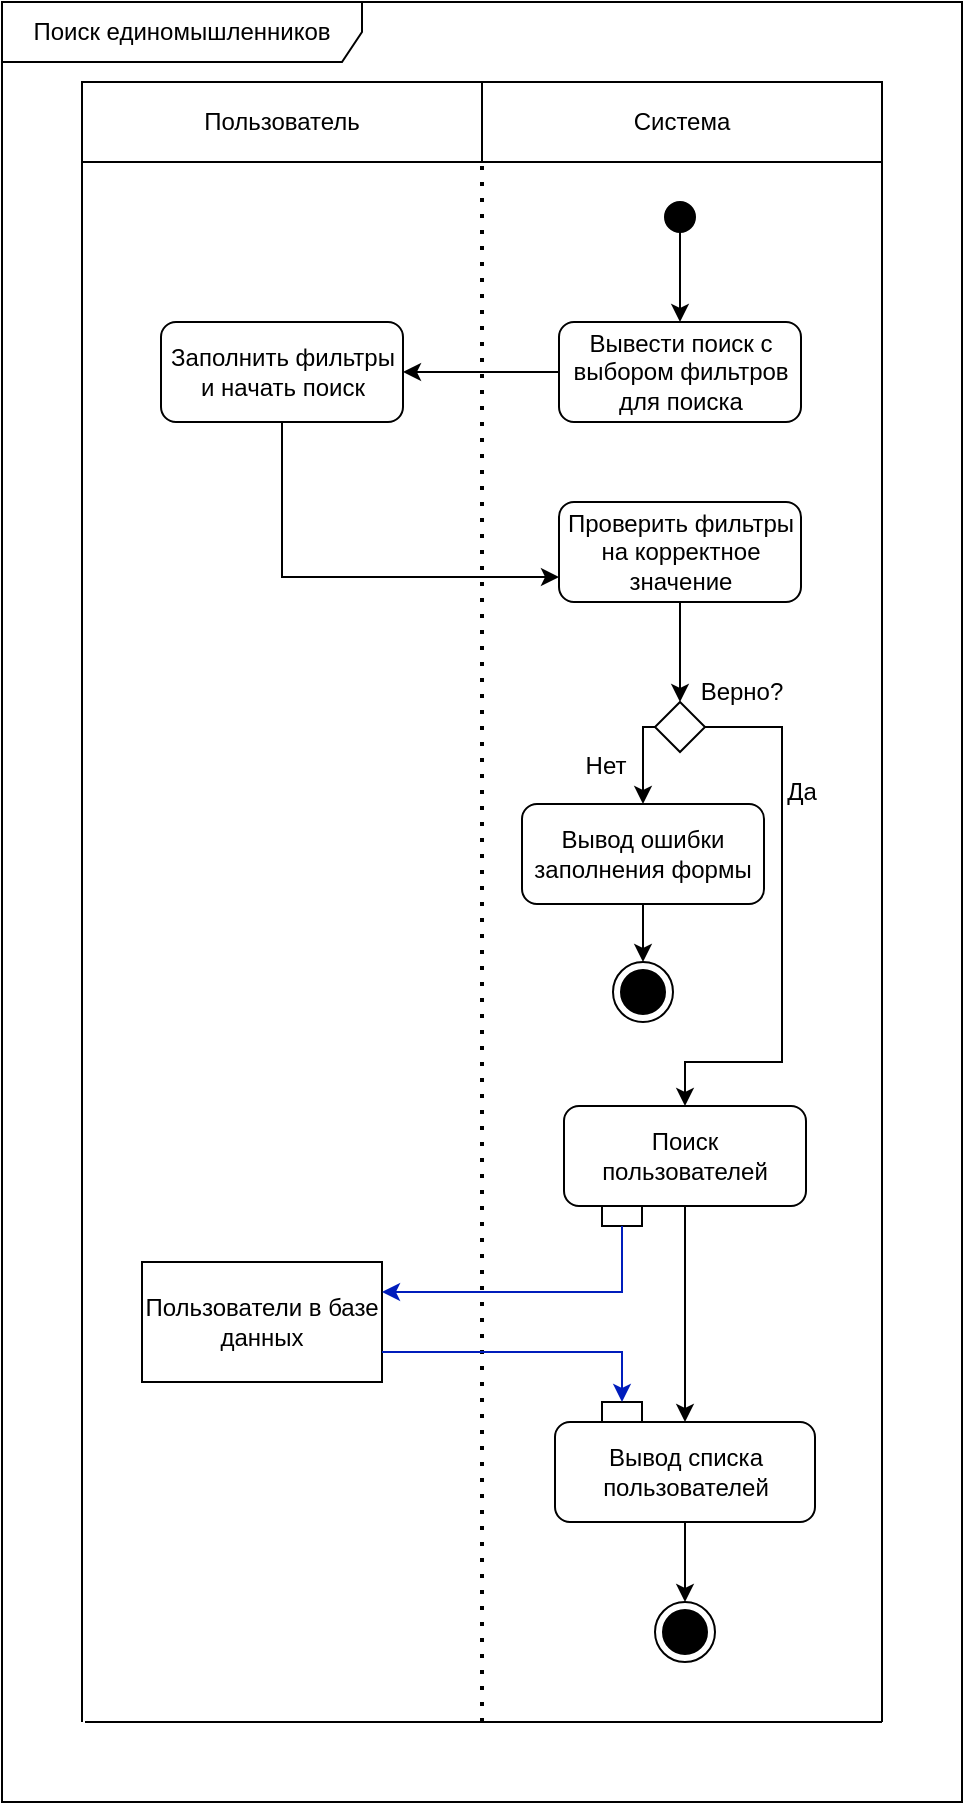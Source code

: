 <mxfile version="22.1.7" type="device">
  <diagram id="RIsx4OWrCgGug_Piqi56" name="Страница — 1">
    <mxGraphModel dx="415" dy="729" grid="1" gridSize="10" guides="1" tooltips="1" connect="1" arrows="1" fold="1" page="1" pageScale="1" pageWidth="827" pageHeight="1169" math="0" shadow="0">
      <root>
        <mxCell id="0" />
        <mxCell id="1" parent="0" />
        <mxCell id="4a9bZZS92-BhcnEdYSsW-15" value="" style="ellipse;fillColor=strokeColor;html=1;" parent="1" vertex="1">
          <mxGeometry x="371.5" y="100" width="15" height="15" as="geometry" />
        </mxCell>
        <mxCell id="4a9bZZS92-BhcnEdYSsW-21" value="Пользователь" style="text;html=1;strokeColor=default;fillColor=none;align=center;verticalAlign=middle;whiteSpace=wrap;rounded=0;" parent="1" vertex="1">
          <mxGeometry x="80" y="40" width="200" height="40" as="geometry" />
        </mxCell>
        <mxCell id="4a9bZZS92-BhcnEdYSsW-22" value="Система" style="text;html=1;strokeColor=default;fillColor=none;align=center;verticalAlign=middle;whiteSpace=wrap;rounded=0;" parent="1" vertex="1">
          <mxGeometry x="280" y="40" width="200" height="40" as="geometry" />
        </mxCell>
        <mxCell id="4a9bZZS92-BhcnEdYSsW-24" value="" style="endArrow=classic;html=1;rounded=0;exitX=0.5;exitY=1;exitDx=0;exitDy=0;" parent="1" source="4a9bZZS92-BhcnEdYSsW-15" edge="1">
          <mxGeometry width="50" height="50" relative="1" as="geometry">
            <mxPoint x="339" y="350" as="sourcePoint" />
            <mxPoint x="379" y="160" as="targetPoint" />
          </mxGeometry>
        </mxCell>
        <mxCell id="4a9bZZS92-BhcnEdYSsW-26" value="Вывести поиск с выбором фильтров для поиска" style="text;html=1;strokeColor=default;fillColor=none;align=center;verticalAlign=middle;whiteSpace=wrap;rounded=1;" parent="1" vertex="1">
          <mxGeometry x="318.5" y="160" width="121" height="50" as="geometry" />
        </mxCell>
        <mxCell id="4a9bZZS92-BhcnEdYSsW-27" value="" style="endArrow=classic;html=1;rounded=0;exitX=0;exitY=0.5;exitDx=0;exitDy=0;entryX=1;entryY=0.5;entryDx=0;entryDy=0;" parent="1" source="4a9bZZS92-BhcnEdYSsW-26" target="4a9bZZS92-BhcnEdYSsW-28" edge="1">
          <mxGeometry width="50" height="50" relative="1" as="geometry">
            <mxPoint x="320" y="350" as="sourcePoint" />
            <mxPoint x="240" y="185" as="targetPoint" />
          </mxGeometry>
        </mxCell>
        <mxCell id="4a9bZZS92-BhcnEdYSsW-28" value="Заполнить фильтры и начать поиск" style="text;html=1;strokeColor=default;fillColor=none;align=center;verticalAlign=middle;whiteSpace=wrap;rounded=1;" parent="1" vertex="1">
          <mxGeometry x="119.5" y="160" width="121" height="50" as="geometry" />
        </mxCell>
        <mxCell id="4a9bZZS92-BhcnEdYSsW-29" value="" style="endArrow=classic;html=1;rounded=0;exitX=0.5;exitY=1;exitDx=0;exitDy=0;entryX=0;entryY=0.75;entryDx=0;entryDy=0;edgeStyle=orthogonalEdgeStyle;" parent="1" source="4a9bZZS92-BhcnEdYSsW-28" target="4a9bZZS92-BhcnEdYSsW-30" edge="1">
          <mxGeometry width="50" height="50" relative="1" as="geometry">
            <mxPoint x="310" y="195" as="sourcePoint" />
            <mxPoint x="270" y="280" as="targetPoint" />
          </mxGeometry>
        </mxCell>
        <mxCell id="4a9bZZS92-BhcnEdYSsW-30" value="Проверить фильтры на корректное значение" style="text;html=1;strokeColor=default;fillColor=none;align=center;verticalAlign=middle;whiteSpace=wrap;rounded=1;" parent="1" vertex="1">
          <mxGeometry x="318.5" y="250" width="121" height="50" as="geometry" />
        </mxCell>
        <mxCell id="4a9bZZS92-BhcnEdYSsW-31" value="" style="endArrow=classic;html=1;rounded=0;exitX=0.5;exitY=1;exitDx=0;exitDy=0;entryX=0.5;entryY=0;entryDx=0;entryDy=0;" parent="1" source="4a9bZZS92-BhcnEdYSsW-30" target="4a9bZZS92-BhcnEdYSsW-32" edge="1">
          <mxGeometry width="50" height="50" relative="1" as="geometry">
            <mxPoint x="383" y="450" as="sourcePoint" />
            <mxPoint x="379" y="350" as="targetPoint" />
          </mxGeometry>
        </mxCell>
        <mxCell id="4a9bZZS92-BhcnEdYSsW-35" style="edgeStyle=orthogonalEdgeStyle;rounded=0;orthogonalLoop=1;jettySize=auto;html=1;exitX=1;exitY=0.5;exitDx=0;exitDy=0;entryX=0.5;entryY=0;entryDx=0;entryDy=0;" parent="1" source="4a9bZZS92-BhcnEdYSsW-32" edge="1">
          <mxGeometry relative="1" as="geometry">
            <mxPoint x="381.5" y="552" as="targetPoint" />
            <Array as="points">
              <mxPoint x="430" y="363" />
              <mxPoint x="430" y="530" />
              <mxPoint x="382" y="530" />
            </Array>
          </mxGeometry>
        </mxCell>
        <mxCell id="4a9bZZS92-BhcnEdYSsW-36" style="edgeStyle=orthogonalEdgeStyle;rounded=0;orthogonalLoop=1;jettySize=auto;html=1;exitX=0.5;exitY=1;exitDx=0;exitDy=0;entryX=0.5;entryY=0;entryDx=0;entryDy=0;" parent="1" source="4a9bZZS92-BhcnEdYSsW-55" target="4a9bZZS92-BhcnEdYSsW-40" edge="1">
          <mxGeometry relative="1" as="geometry">
            <mxPoint x="329" y="420" as="targetPoint" />
          </mxGeometry>
        </mxCell>
        <mxCell id="4a9bZZS92-BhcnEdYSsW-32" value="" style="rhombus;whiteSpace=wrap;html=1;" parent="1" vertex="1">
          <mxGeometry x="366.5" y="350" width="25" height="25" as="geometry" />
        </mxCell>
        <mxCell id="4a9bZZS92-BhcnEdYSsW-37" value="Верно?" style="text;html=1;strokeColor=none;fillColor=none;align=center;verticalAlign=middle;whiteSpace=wrap;rounded=0;" parent="1" vertex="1">
          <mxGeometry x="379.5" y="330" width="60" height="30" as="geometry" />
        </mxCell>
        <mxCell id="4a9bZZS92-BhcnEdYSsW-38" value="Нет" style="text;html=1;strokeColor=none;fillColor=none;align=center;verticalAlign=middle;whiteSpace=wrap;rounded=0;" parent="1" vertex="1">
          <mxGeometry x="312" y="367" width="60" height="30" as="geometry" />
        </mxCell>
        <mxCell id="4a9bZZS92-BhcnEdYSsW-39" value="Да" style="text;html=1;strokeColor=none;fillColor=none;align=center;verticalAlign=middle;whiteSpace=wrap;rounded=0;" parent="1" vertex="1">
          <mxGeometry x="410" y="380" width="60" height="30" as="geometry" />
        </mxCell>
        <mxCell id="4a9bZZS92-BhcnEdYSsW-40" value="" style="ellipse;html=1;shape=endState;fillColor=strokeColor;" parent="1" vertex="1">
          <mxGeometry x="345.5" y="480" width="30" height="30" as="geometry" />
        </mxCell>
        <mxCell id="4a9bZZS92-BhcnEdYSsW-41" value="" style="endArrow=none;dashed=1;html=1;dashPattern=1 3;strokeWidth=2;rounded=0;entryX=0;entryY=1;entryDx=0;entryDy=0;" parent="1" target="4a9bZZS92-BhcnEdYSsW-22" edge="1">
          <mxGeometry width="50" height="50" relative="1" as="geometry">
            <mxPoint x="280" y="860" as="sourcePoint" />
            <mxPoint x="370" y="300" as="targetPoint" />
          </mxGeometry>
        </mxCell>
        <mxCell id="4a9bZZS92-BhcnEdYSsW-43" value="" style="endArrow=none;html=1;rounded=0;entryX=0;entryY=1;entryDx=0;entryDy=0;" parent="1" target="4a9bZZS92-BhcnEdYSsW-21" edge="1">
          <mxGeometry width="50" height="50" relative="1" as="geometry">
            <mxPoint x="80" y="860" as="sourcePoint" />
            <mxPoint x="370" y="300" as="targetPoint" />
          </mxGeometry>
        </mxCell>
        <mxCell id="4a9bZZS92-BhcnEdYSsW-46" value="Поиск пользователей" style="text;html=1;strokeColor=default;fillColor=none;align=center;verticalAlign=middle;whiteSpace=wrap;rounded=1;" parent="1" vertex="1">
          <mxGeometry x="321" y="552" width="121" height="50" as="geometry" />
        </mxCell>
        <mxCell id="4a9bZZS92-BhcnEdYSsW-47" value="" style="endArrow=classic;html=1;rounded=0;exitX=0.5;exitY=1;exitDx=0;exitDy=0;entryX=0.5;entryY=0;entryDx=0;entryDy=0;" parent="1" source="4a9bZZS92-BhcnEdYSsW-46" target="4a9bZZS92-BhcnEdYSsW-72" edge="1">
          <mxGeometry width="50" height="50" relative="1" as="geometry">
            <mxPoint x="585.5" y="622" as="sourcePoint" />
            <mxPoint x="382" y="644" as="targetPoint" />
          </mxGeometry>
        </mxCell>
        <mxCell id="4a9bZZS92-BhcnEdYSsW-56" value="" style="edgeStyle=orthogonalEdgeStyle;rounded=0;orthogonalLoop=1;jettySize=auto;html=1;exitX=0;exitY=0.5;exitDx=0;exitDy=0;entryX=0.5;entryY=0;entryDx=0;entryDy=0;" parent="1" source="4a9bZZS92-BhcnEdYSsW-32" target="4a9bZZS92-BhcnEdYSsW-55" edge="1">
          <mxGeometry relative="1" as="geometry">
            <mxPoint x="325" y="480" as="targetPoint" />
            <mxPoint x="367" y="363" as="sourcePoint" />
          </mxGeometry>
        </mxCell>
        <mxCell id="4a9bZZS92-BhcnEdYSsW-55" value="Вывод ошибки заполнения формы" style="text;html=1;strokeColor=default;fillColor=none;align=center;verticalAlign=middle;whiteSpace=wrap;rounded=1;" parent="1" vertex="1">
          <mxGeometry x="300" y="401" width="121" height="50" as="geometry" />
        </mxCell>
        <mxCell id="4a9bZZS92-BhcnEdYSsW-60" value="" style="endArrow=none;html=1;rounded=0;entryX=0;entryY=1;entryDx=0;entryDy=0;" parent="1" edge="1">
          <mxGeometry width="50" height="50" relative="1" as="geometry">
            <mxPoint x="480" y="860" as="sourcePoint" />
            <mxPoint x="480" y="80" as="targetPoint" />
          </mxGeometry>
        </mxCell>
        <mxCell id="4a9bZZS92-BhcnEdYSsW-72" value="Вывод списка пользователей" style="text;html=1;strokeColor=default;fillColor=none;align=center;verticalAlign=middle;whiteSpace=wrap;rounded=1;" parent="1" vertex="1">
          <mxGeometry x="316.5" y="710" width="130" height="50" as="geometry" />
        </mxCell>
        <mxCell id="4a9bZZS92-BhcnEdYSsW-95" value="" style="endArrow=none;html=1;rounded=0;" parent="1" edge="1">
          <mxGeometry width="50" height="50" relative="1" as="geometry">
            <mxPoint x="81.5" y="860" as="sourcePoint" />
            <mxPoint x="480" y="860" as="targetPoint" />
          </mxGeometry>
        </mxCell>
        <mxCell id="01D0WKEzNjMwUzCxD3XC-1" value="" style="ellipse;html=1;shape=endState;fillColor=strokeColor;" parent="1" vertex="1">
          <mxGeometry x="366.5" y="800" width="30" height="30" as="geometry" />
        </mxCell>
        <mxCell id="01D0WKEzNjMwUzCxD3XC-2" style="edgeStyle=orthogonalEdgeStyle;rounded=0;orthogonalLoop=1;jettySize=auto;html=1;entryX=0.5;entryY=0;entryDx=0;entryDy=0;exitX=0.5;exitY=1;exitDx=0;exitDy=0;" parent="1" target="01D0WKEzNjMwUzCxD3XC-1" edge="1" source="4a9bZZS92-BhcnEdYSsW-72">
          <mxGeometry relative="1" as="geometry">
            <mxPoint x="340" y="815" as="sourcePoint" />
            <mxPoint x="329" y="735" as="targetPoint" />
          </mxGeometry>
        </mxCell>
        <mxCell id="01D0WKEzNjMwUzCxD3XC-4" value="Поиск единомышленников" style="shape=umlFrame;whiteSpace=wrap;html=1;pointerEvents=0;width=180;height=30;" parent="1" vertex="1">
          <mxGeometry x="40" width="480" height="900" as="geometry" />
        </mxCell>
        <mxCell id="Qe77t7EuqVe-9lFEcpm--1" value="Пользователи в базе данных" style="rounded=0;whiteSpace=wrap;html=1;" vertex="1" parent="1">
          <mxGeometry x="110" y="630" width="120" height="60" as="geometry" />
        </mxCell>
        <mxCell id="Qe77t7EuqVe-9lFEcpm--2" value="" style="rounded=0;whiteSpace=wrap;html=1;" vertex="1" parent="1">
          <mxGeometry x="340" y="602" width="20" height="10" as="geometry" />
        </mxCell>
        <mxCell id="Qe77t7EuqVe-9lFEcpm--3" value="" style="rounded=0;whiteSpace=wrap;html=1;" vertex="1" parent="1">
          <mxGeometry x="340" y="700" width="20" height="10" as="geometry" />
        </mxCell>
        <mxCell id="Qe77t7EuqVe-9lFEcpm--4" value="" style="endArrow=classic;html=1;rounded=0;exitX=0.5;exitY=1;exitDx=0;exitDy=0;entryX=1;entryY=0.25;entryDx=0;entryDy=0;edgeStyle=orthogonalEdgeStyle;fillColor=#0050ef;strokeColor=#001DBC;" edge="1" parent="1" source="Qe77t7EuqVe-9lFEcpm--2" target="Qe77t7EuqVe-9lFEcpm--1">
          <mxGeometry width="50" height="50" relative="1" as="geometry">
            <mxPoint x="240" y="520" as="sourcePoint" />
            <mxPoint x="290" y="470" as="targetPoint" />
          </mxGeometry>
        </mxCell>
        <mxCell id="Qe77t7EuqVe-9lFEcpm--5" value="" style="endArrow=classic;html=1;rounded=0;exitX=1;exitY=0.75;exitDx=0;exitDy=0;entryX=0.5;entryY=0;entryDx=0;entryDy=0;edgeStyle=orthogonalEdgeStyle;fillColor=#0050ef;strokeColor=#001DBC;" edge="1" parent="1" source="Qe77t7EuqVe-9lFEcpm--1" target="Qe77t7EuqVe-9lFEcpm--3">
          <mxGeometry width="50" height="50" relative="1" as="geometry">
            <mxPoint x="360" y="622" as="sourcePoint" />
            <mxPoint x="240" y="655" as="targetPoint" />
          </mxGeometry>
        </mxCell>
      </root>
    </mxGraphModel>
  </diagram>
</mxfile>
